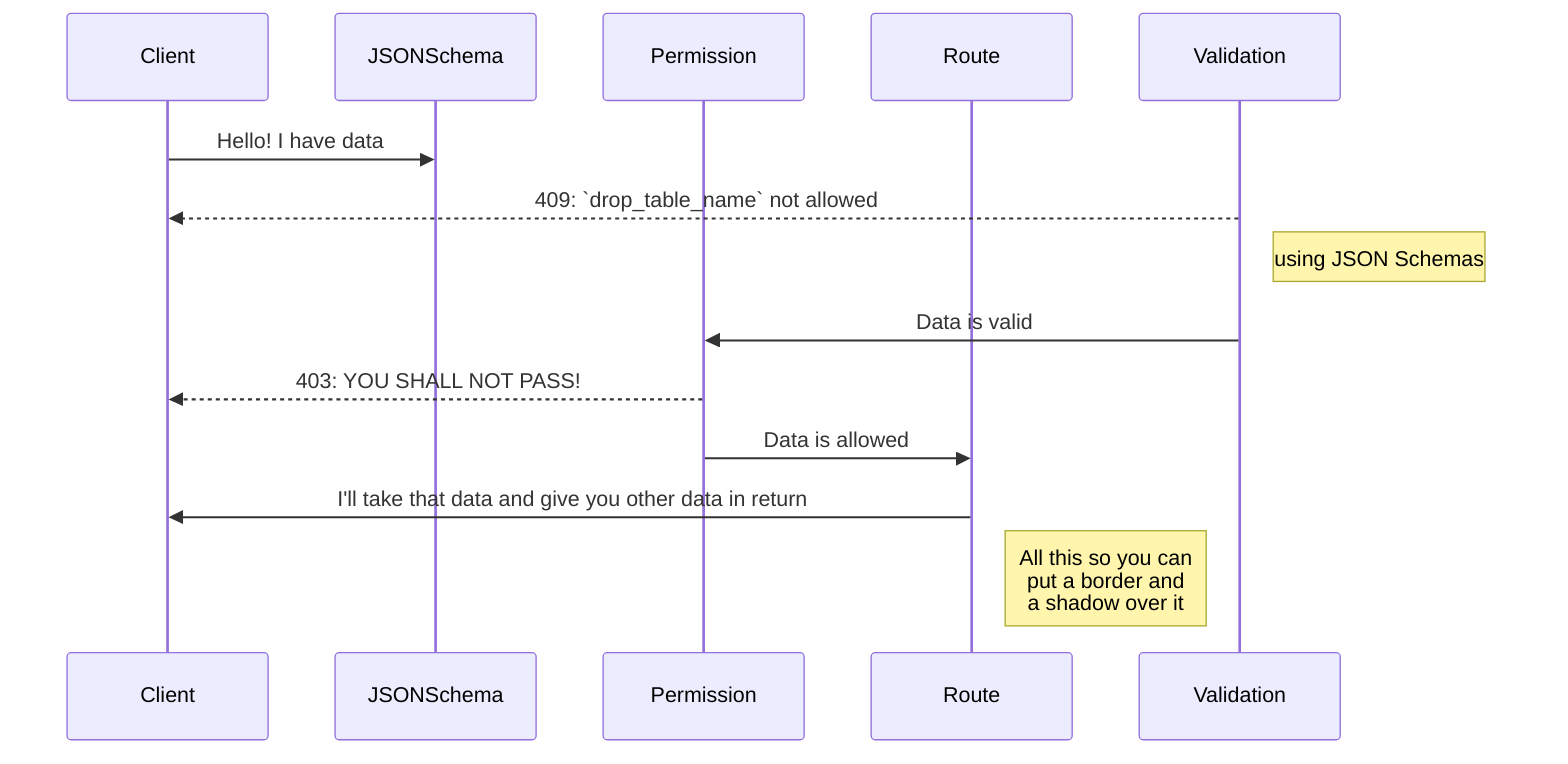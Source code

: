 sequenceDiagram
    participant Client
    participant JSONSchema
    participant Permission
    participant Route

    Client ->> JSONSchema: Hello! I have data
    Validation -->> Client: 409: `drop_table_name` not allowed
    Note right of Validation: using JSON Schemas
    Validation ->> Permission: Data is valid
    Permission -->> Client: 403: YOU SHALL NOT PASS!
    Permission ->> Route: Data is allowed
    Route ->> Client: I'll take that data and give you other data in return
    Note right of Route: All this so you can <br/> put a border and <br/> a shadow over it